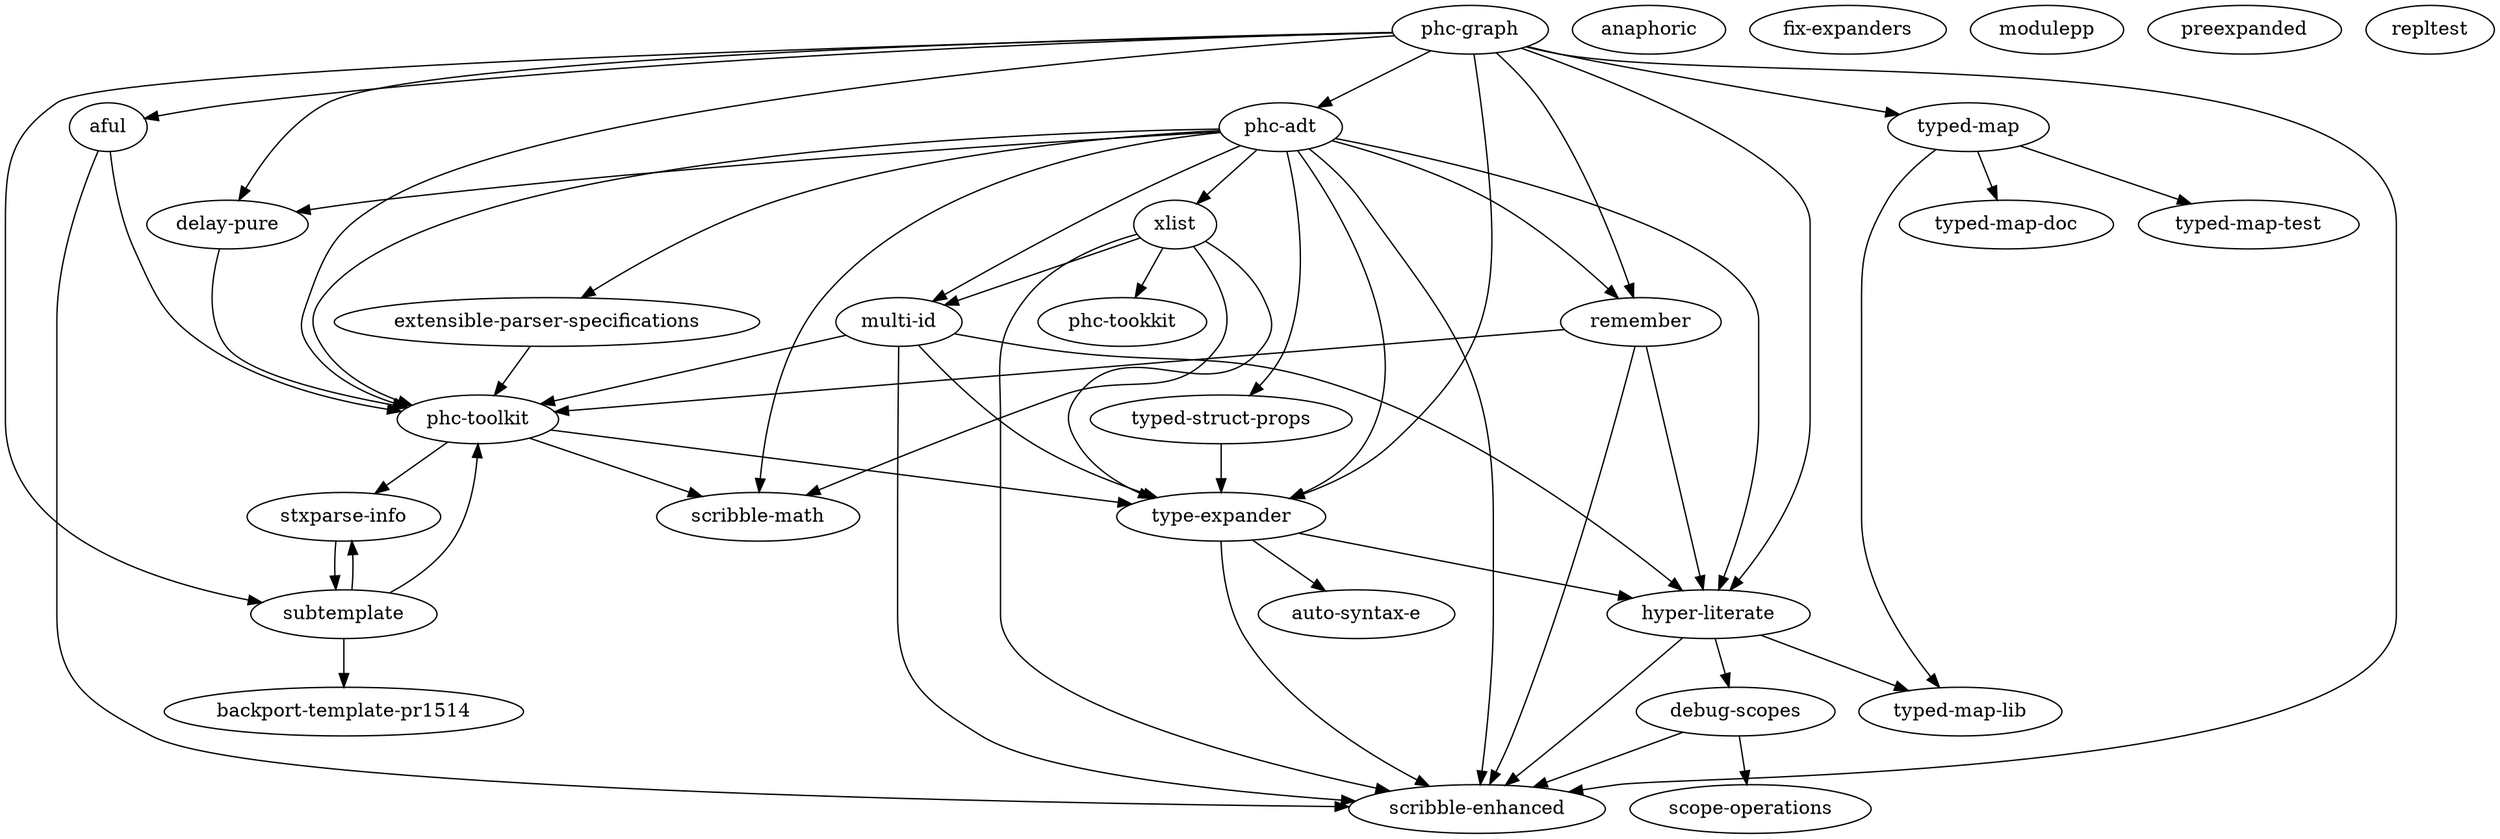 digraph packages {
  "aful" -> "phc-toolkit"
  "aful" -> "scribble-enhanced"
  "anaphoric"
  "auto-syntax-e"
  "debug-scopes" -> "scribble-enhanced"
  "debug-scopes" -> "scope-operations"
  "delay-pure" -> "phc-toolkit"
  "extensible-parser-specifications" -> "phc-toolkit"
  "fix-expanders"
  "hyper-literate" -> "debug-scopes"
  "hyper-literate" -> "scribble-enhanced"
  "hyper-literate" -> "typed-map-lib"
  "modulepp"
  "multi-id" -> "hyper-literate"
  "multi-id" -> "phc-toolkit"
  "multi-id" -> "scribble-enhanced"
  "multi-id" -> "type-expander"
  "phc-adt" -> "delay-pure"
  "phc-adt" -> "extensible-parser-specifications"
  "phc-adt" -> "hyper-literate"
  "phc-adt" -> "multi-id"
  "phc-adt" -> "phc-toolkit"
  "phc-adt" -> "remember"
  "phc-adt" -> "scribble-enhanced"
  "phc-adt" -> "scribble-math"
  "phc-adt" -> "typed-struct-props"
  "phc-adt" -> "type-expander"
  "phc-adt" -> "xlist"
  "phc-graph" -> "aful"
  "phc-graph" -> "delay-pure"
  "phc-graph" -> "hyper-literate"
  "phc-graph" -> "phc-adt"
  "phc-graph" -> "phc-toolkit"
  "phc-graph" -> "remember"
  "phc-graph" -> "scribble-enhanced"
  "phc-graph" -> "subtemplate"
  "phc-graph" -> "typed-map"
  "phc-graph" -> "type-expander"
  "phc-toolkit" -> "scribble-math"
  "phc-toolkit" -> "type-expander"
  "phc-toolkit" -> "stxparse-info"
  "preexpanded"
  "remember" -> "hyper-literate"
  "remember" -> "phc-toolkit"
  "remember" -> "scribble-enhanced"
  "repltest"
  "scope-operations"
  "scribble-enhanced"
  "scribble-math"
  "stxparse-info" -> "subtemplate"
  "subtemplate" -> "backport-template-pr1514"
  "subtemplate" -> "phc-toolkit"
  "subtemplate" -> "stxparse-info"
  "typed-map" -> "typed-map-doc"
  "typed-map" -> "typed-map-lib"
  "typed-map" -> "typed-map-test"
  "typed-struct-props" -> "type-expander"
  "type-expander" -> "auto-syntax-e"
  "type-expander" -> "hyper-literate"
  "type-expander" -> "scribble-enhanced"
  "xlist" -> "scribble-enhanced"
  "xlist" -> "multi-id"
  "xlist" -> "type-expander"
  "xlist" -> "phc-tookkit"
  "xlist" -> "scribble-math"
}
